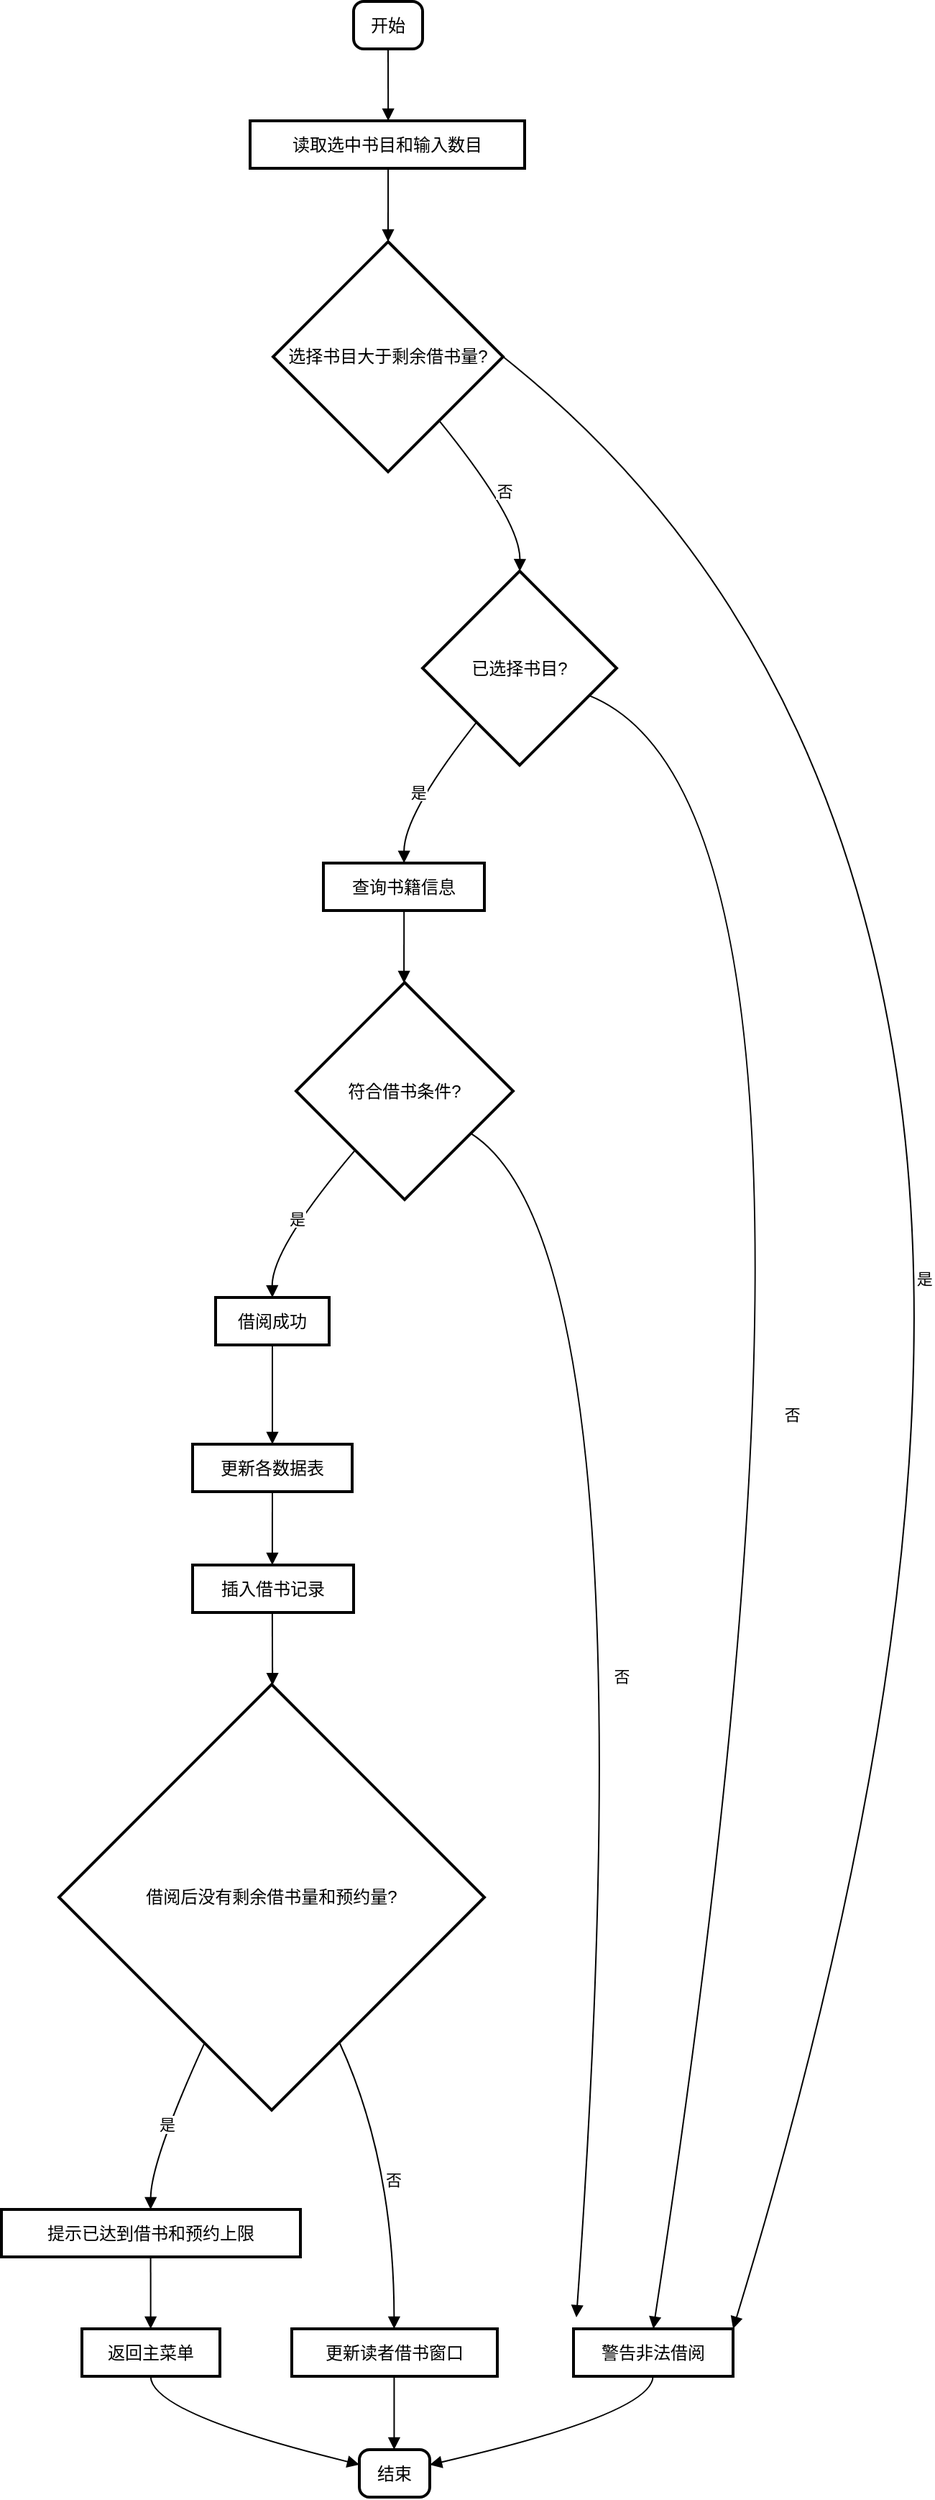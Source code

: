 <mxfile version="21.5.1" type="device">
  <diagram name="第 1 页" id="tHEkvuBnj5ojFNe9OlLw">
    <mxGraphModel dx="2302" dy="1347" grid="1" gridSize="10" guides="1" tooltips="1" connect="1" arrows="1" fold="1" page="1" pageScale="1" pageWidth="827" pageHeight="1169" math="0" shadow="0">
      <root>
        <mxCell id="0" />
        <mxCell id="1" parent="0" />
        <mxCell id="4abKqcRfu7pQbfHqiEot-53" value="开始" style="rounded=1;absoluteArcSize=1;arcSize=14;whiteSpace=wrap;strokeWidth=2;" vertex="1" parent="1">
          <mxGeometry x="385" y="260" width="48" height="33" as="geometry" />
        </mxCell>
        <mxCell id="4abKqcRfu7pQbfHqiEot-54" value="读取选中书目和输入数目" style="whiteSpace=wrap;strokeWidth=2;" vertex="1" parent="1">
          <mxGeometry x="313" y="343" width="191" height="33" as="geometry" />
        </mxCell>
        <mxCell id="4abKqcRfu7pQbfHqiEot-55" value="选择书目大于剩余借书量?" style="rhombus;strokeWidth=2;whiteSpace=wrap;" vertex="1" parent="1">
          <mxGeometry x="329" y="427" width="160" height="160" as="geometry" />
        </mxCell>
        <mxCell id="4abKqcRfu7pQbfHqiEot-57" value="结束" style="rounded=1;absoluteArcSize=1;arcSize=14;whiteSpace=wrap;strokeWidth=2;" vertex="1" parent="1">
          <mxGeometry x="389" y="1962" width="49" height="33" as="geometry" />
        </mxCell>
        <mxCell id="4abKqcRfu7pQbfHqiEot-58" value="已选择书目?" style="rhombus;strokeWidth=2;whiteSpace=wrap;" vertex="1" parent="1">
          <mxGeometry x="433" y="656" width="135" height="135" as="geometry" />
        </mxCell>
        <mxCell id="4abKqcRfu7pQbfHqiEot-59" value="查询书籍信息" style="whiteSpace=wrap;strokeWidth=2;" vertex="1" parent="1">
          <mxGeometry x="364" y="859" width="112" height="33" as="geometry" />
        </mxCell>
        <mxCell id="4abKqcRfu7pQbfHqiEot-60" value="符合借书条件?" style="rhombus;strokeWidth=2;whiteSpace=wrap;" vertex="1" parent="1">
          <mxGeometry x="345" y="942" width="151" height="151" as="geometry" />
        </mxCell>
        <mxCell id="4abKqcRfu7pQbfHqiEot-61" value="借阅成功" style="whiteSpace=wrap;strokeWidth=2;" vertex="1" parent="1">
          <mxGeometry x="289" y="1161" width="79" height="33" as="geometry" />
        </mxCell>
        <mxCell id="4abKqcRfu7pQbfHqiEot-62" value="更新各数据表" style="whiteSpace=wrap;strokeWidth=2;" vertex="1" parent="1">
          <mxGeometry x="273" y="1263" width="111" height="33" as="geometry" />
        </mxCell>
        <mxCell id="4abKqcRfu7pQbfHqiEot-63" value="插入借书记录" style="whiteSpace=wrap;strokeWidth=2;" vertex="1" parent="1">
          <mxGeometry x="273" y="1347" width="112" height="33" as="geometry" />
        </mxCell>
        <mxCell id="4abKqcRfu7pQbfHqiEot-64" value="借阅后没有剩余借书量和预约量?" style="rhombus;strokeWidth=2;whiteSpace=wrap;" vertex="1" parent="1">
          <mxGeometry x="180" y="1430" width="296" height="296" as="geometry" />
        </mxCell>
        <mxCell id="4abKqcRfu7pQbfHqiEot-65" value="提示已达到借书和预约上限" style="whiteSpace=wrap;strokeWidth=2;" vertex="1" parent="1">
          <mxGeometry x="140" y="1795" width="208" height="33" as="geometry" />
        </mxCell>
        <mxCell id="4abKqcRfu7pQbfHqiEot-66" value="返回主菜单" style="whiteSpace=wrap;strokeWidth=2;" vertex="1" parent="1">
          <mxGeometry x="196" y="1878" width="96" height="33" as="geometry" />
        </mxCell>
        <mxCell id="4abKqcRfu7pQbfHqiEot-67" value="更新读者借书窗口" style="whiteSpace=wrap;strokeWidth=2;" vertex="1" parent="1">
          <mxGeometry x="342" y="1878" width="143" height="33" as="geometry" />
        </mxCell>
        <mxCell id="4abKqcRfu7pQbfHqiEot-68" value="警告非法借阅" style="whiteSpace=wrap;strokeWidth=2;" vertex="1" parent="1">
          <mxGeometry x="538" y="1878" width="111" height="33" as="geometry" />
        </mxCell>
        <mxCell id="4abKqcRfu7pQbfHqiEot-70" value="" style="curved=1;startArrow=none;endArrow=block;exitX=0.5;exitY=1.012;entryX=0.503;entryY=0.012;rounded=0;" edge="1" parent="1" source="4abKqcRfu7pQbfHqiEot-53" target="4abKqcRfu7pQbfHqiEot-54">
          <mxGeometry relative="1" as="geometry">
            <Array as="points" />
          </mxGeometry>
        </mxCell>
        <mxCell id="4abKqcRfu7pQbfHqiEot-71" value="" style="curved=1;startArrow=none;endArrow=block;exitX=0.503;exitY=1.024;entryX=0.5;entryY=-0.001;rounded=0;" edge="1" parent="1" source="4abKqcRfu7pQbfHqiEot-54" target="4abKqcRfu7pQbfHqiEot-55">
          <mxGeometry relative="1" as="geometry">
            <Array as="points" />
          </mxGeometry>
        </mxCell>
        <mxCell id="4abKqcRfu7pQbfHqiEot-72" value="是" style="curved=1;startArrow=none;endArrow=block;exitX=1;exitY=0.5;entryX=1;entryY=0;rounded=0;exitDx=0;exitDy=0;entryDx=0;entryDy=0;" edge="1" parent="1" source="4abKqcRfu7pQbfHqiEot-55" target="4abKqcRfu7pQbfHqiEot-68">
          <mxGeometry relative="1" as="geometry">
            <Array as="points">
              <mxPoint x="720" y="690" />
              <mxPoint x="810" y="1350" />
            </Array>
          </mxGeometry>
        </mxCell>
        <mxCell id="4abKqcRfu7pQbfHqiEot-74" value="否" style="curved=1;startArrow=none;endArrow=block;exitX=0.901;exitY=1.002;entryX=0.501;entryY=-0.002;rounded=0;" edge="1" parent="1" source="4abKqcRfu7pQbfHqiEot-55" target="4abKqcRfu7pQbfHqiEot-58">
          <mxGeometry x="0.064" y="5" relative="1" as="geometry">
            <Array as="points">
              <mxPoint x="501" y="621" />
            </Array>
            <mxPoint as="offset" />
          </mxGeometry>
        </mxCell>
        <mxCell id="4abKqcRfu7pQbfHqiEot-75" value="是" style="curved=1;startArrow=none;endArrow=block;exitX=0.105;exitY=0.996;entryX=0.501;entryY=-0.004;rounded=0;" edge="1" parent="1" source="4abKqcRfu7pQbfHqiEot-58" target="4abKqcRfu7pQbfHqiEot-59">
          <mxGeometry x="0.1" y="-1" relative="1" as="geometry">
            <Array as="points">
              <mxPoint x="420" y="825" />
            </Array>
            <mxPoint y="-1" as="offset" />
          </mxGeometry>
        </mxCell>
        <mxCell id="4abKqcRfu7pQbfHqiEot-76" value="" style="curved=1;startArrow=none;endArrow=block;exitX=0.501;exitY=1.008;entryX=0.497;entryY=0.002;rounded=0;" edge="1" parent="1" source="4abKqcRfu7pQbfHqiEot-59" target="4abKqcRfu7pQbfHqiEot-60">
          <mxGeometry relative="1" as="geometry">
            <Array as="points" />
          </mxGeometry>
        </mxCell>
        <mxCell id="4abKqcRfu7pQbfHqiEot-77" value="是" style="curved=1;startArrow=none;endArrow=block;exitX=0.08;exitY=1.001;entryX=0.5;entryY=0.015;rounded=0;" edge="1" parent="1" source="4abKqcRfu7pQbfHqiEot-60" target="4abKqcRfu7pQbfHqiEot-61">
          <mxGeometry x="0.002" relative="1" as="geometry">
            <Array as="points">
              <mxPoint x="328" y="1127" />
            </Array>
            <mxPoint as="offset" />
          </mxGeometry>
        </mxCell>
        <mxCell id="4abKqcRfu7pQbfHqiEot-78" value="" style="curved=1;startArrow=none;endArrow=block;exitX=0.5;exitY=1.027;entryX=0.5;entryY=0.008;rounded=0;" edge="1" parent="1" source="4abKqcRfu7pQbfHqiEot-61" target="4abKqcRfu7pQbfHqiEot-62">
          <mxGeometry relative="1" as="geometry">
            <Array as="points" />
          </mxGeometry>
        </mxCell>
        <mxCell id="4abKqcRfu7pQbfHqiEot-79" value="" style="curved=1;startArrow=none;endArrow=block;exitX=0.5;exitY=1.021;entryX=0.495;entryY=-0.01;rounded=0;" edge="1" parent="1" source="4abKqcRfu7pQbfHqiEot-62" target="4abKqcRfu7pQbfHqiEot-63">
          <mxGeometry relative="1" as="geometry">
            <Array as="points" />
          </mxGeometry>
        </mxCell>
        <mxCell id="4abKqcRfu7pQbfHqiEot-80" value="" style="curved=1;startArrow=none;endArrow=block;exitX=0.495;exitY=1.002;entryX=0.502;entryY=0.0;rounded=0;" edge="1" parent="1" source="4abKqcRfu7pQbfHqiEot-63" target="4abKqcRfu7pQbfHqiEot-64">
          <mxGeometry relative="1" as="geometry">
            <Array as="points" />
          </mxGeometry>
        </mxCell>
        <mxCell id="4abKqcRfu7pQbfHqiEot-81" value="是" style="curved=1;startArrow=none;endArrow=block;exitX=0.269;exitY=1.001;entryX=0.499;entryY=-0.005;rounded=0;" edge="1" parent="1" source="4abKqcRfu7pQbfHqiEot-64" target="4abKqcRfu7pQbfHqiEot-65">
          <mxGeometry relative="1" as="geometry">
            <Array as="points">
              <mxPoint x="244" y="1761" />
            </Array>
          </mxGeometry>
        </mxCell>
        <mxCell id="4abKqcRfu7pQbfHqiEot-82" value="" style="curved=1;startArrow=none;endArrow=block;exitX=0.499;exitY=1.007;entryX=0.498;entryY=0.007;rounded=0;" edge="1" parent="1" source="4abKqcRfu7pQbfHqiEot-65" target="4abKqcRfu7pQbfHqiEot-66">
          <mxGeometry relative="1" as="geometry">
            <Array as="points" />
          </mxGeometry>
        </mxCell>
        <mxCell id="4abKqcRfu7pQbfHqiEot-83" value="" style="curved=1;startArrow=none;endArrow=block;exitX=0.498;exitY=1.019;entryX=-0.002;entryY=0.313;rounded=0;" edge="1" parent="1" source="4abKqcRfu7pQbfHqiEot-66" target="4abKqcRfu7pQbfHqiEot-57">
          <mxGeometry relative="1" as="geometry">
            <Array as="points">
              <mxPoint x="244" y="1937" />
            </Array>
          </mxGeometry>
        </mxCell>
        <mxCell id="4abKqcRfu7pQbfHqiEot-84" value="否" style="curved=1;startArrow=none;endArrow=block;exitX=0.734;exitY=1.001;entryX=0.498;entryY=0.007;rounded=0;" edge="1" parent="1" source="4abKqcRfu7pQbfHqiEot-64" target="4abKqcRfu7pQbfHqiEot-67">
          <mxGeometry relative="1" as="geometry">
            <Array as="points">
              <mxPoint x="413" y="1761" />
            </Array>
          </mxGeometry>
        </mxCell>
        <mxCell id="4abKqcRfu7pQbfHqiEot-85" value="" style="curved=1;startArrow=none;endArrow=block;exitX=0.498;exitY=1.019;entryX=0.494;entryY=-0.012;rounded=0;" edge="1" parent="1" source="4abKqcRfu7pQbfHqiEot-67" target="4abKqcRfu7pQbfHqiEot-57">
          <mxGeometry relative="1" as="geometry">
            <Array as="points" />
          </mxGeometry>
        </mxCell>
        <mxCell id="4abKqcRfu7pQbfHqiEot-86" value="否" style="curved=1;startArrow=none;endArrow=block;exitX=0.996;exitY=0.817;rounded=0;" edge="1" parent="1" source="4abKqcRfu7pQbfHqiEot-60">
          <mxGeometry relative="1" as="geometry">
            <Array as="points">
              <mxPoint x="593" y="1127" />
            </Array>
            <mxPoint x="540" y="1870" as="targetPoint" />
          </mxGeometry>
        </mxCell>
        <mxCell id="4abKqcRfu7pQbfHqiEot-87" value="" style="curved=1;startArrow=none;endArrow=block;exitX=0.498;exitY=1.019;entryX=0.989;entryY=0.324;rounded=0;" edge="1" parent="1" source="4abKqcRfu7pQbfHqiEot-68" target="4abKqcRfu7pQbfHqiEot-57">
          <mxGeometry relative="1" as="geometry">
            <Array as="points">
              <mxPoint x="593" y="1937" />
            </Array>
          </mxGeometry>
        </mxCell>
        <mxCell id="4abKqcRfu7pQbfHqiEot-88" value="否" style="curved=1;startArrow=none;endArrow=block;exitX=1.0;exitY=0.697;entryX=0.5;entryY=0;rounded=0;entryDx=0;entryDy=0;" edge="1" parent="1" source="4abKqcRfu7pQbfHqiEot-58" target="4abKqcRfu7pQbfHqiEot-68">
          <mxGeometry x="-0.0" relative="1" as="geometry">
            <Array as="points">
              <mxPoint x="754" y="825" />
            </Array>
            <mxPoint as="offset" />
          </mxGeometry>
        </mxCell>
      </root>
    </mxGraphModel>
  </diagram>
</mxfile>
